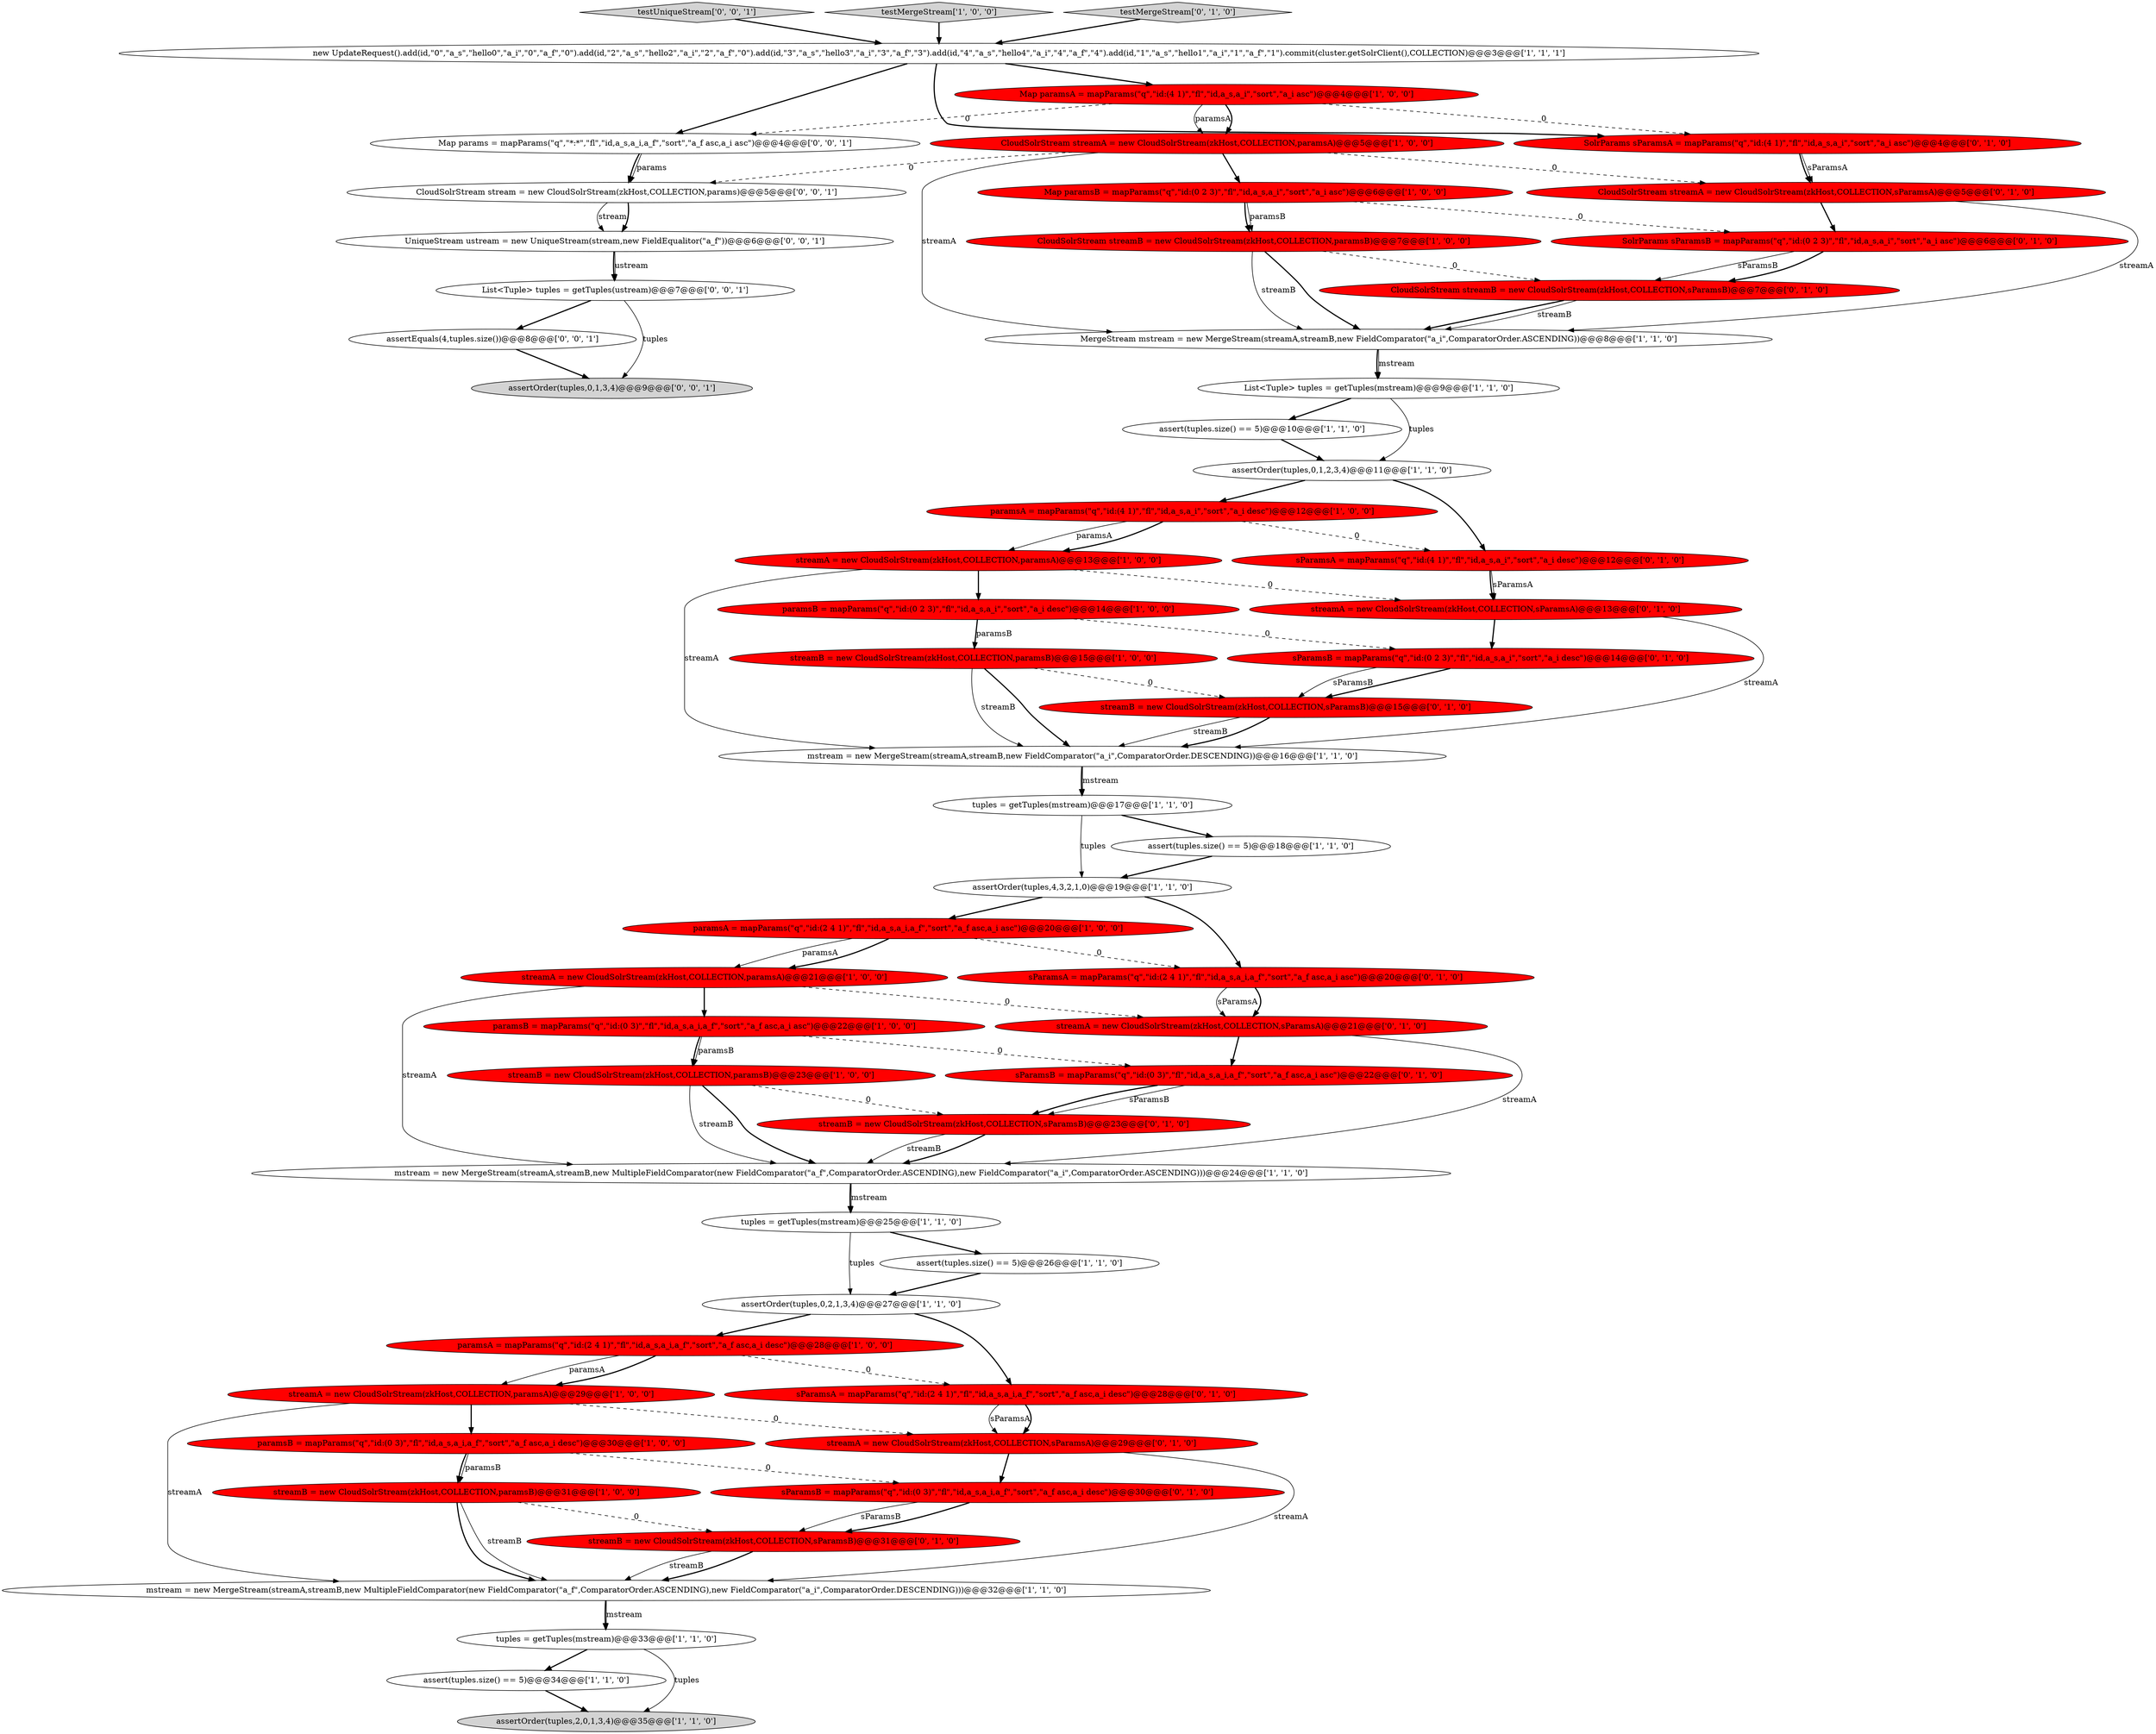 digraph {
37 [style = filled, label = "streamA = new CloudSolrStream(zkHost,COLLECTION,sParamsA)@@@29@@@['0', '1', '0']", fillcolor = red, shape = ellipse image = "AAA1AAABBB2BBB"];
13 [style = filled, label = "streamB = new CloudSolrStream(zkHost,COLLECTION,paramsB)@@@15@@@['1', '0', '0']", fillcolor = red, shape = ellipse image = "AAA1AAABBB1BBB"];
26 [style = filled, label = "Map paramsB = mapParams(\"q\",\"id:(0 2 3)\",\"fl\",\"id,a_s,a_i\",\"sort\",\"a_i asc\")@@@6@@@['1', '0', '0']", fillcolor = red, shape = ellipse image = "AAA1AAABBB1BBB"];
2 [style = filled, label = "streamA = new CloudSolrStream(zkHost,COLLECTION,paramsA)@@@13@@@['1', '0', '0']", fillcolor = red, shape = ellipse image = "AAA1AAABBB1BBB"];
19 [style = filled, label = "tuples = getTuples(mstream)@@@25@@@['1', '1', '0']", fillcolor = white, shape = ellipse image = "AAA0AAABBB1BBB"];
28 [style = filled, label = "paramsB = mapParams(\"q\",\"id:(0 2 3)\",\"fl\",\"id,a_s,a_i\",\"sort\",\"a_i desc\")@@@14@@@['1', '0', '0']", fillcolor = red, shape = ellipse image = "AAA1AAABBB1BBB"];
6 [style = filled, label = "List<Tuple> tuples = getTuples(mstream)@@@9@@@['1', '1', '0']", fillcolor = white, shape = ellipse image = "AAA0AAABBB1BBB"];
48 [style = filled, label = "streamA = new CloudSolrStream(zkHost,COLLECTION,sParamsA)@@@21@@@['0', '1', '0']", fillcolor = red, shape = ellipse image = "AAA1AAABBB2BBB"];
45 [style = filled, label = "sParamsA = mapParams(\"q\",\"id:(2 4 1)\",\"fl\",\"id,a_s,a_i,a_f\",\"sort\",\"a_f asc,a_i desc\")@@@28@@@['0', '1', '0']", fillcolor = red, shape = ellipse image = "AAA1AAABBB2BBB"];
18 [style = filled, label = "assert(tuples.size() == 5)@@@34@@@['1', '1', '0']", fillcolor = white, shape = ellipse image = "AAA0AAABBB1BBB"];
51 [style = filled, label = "testUniqueStream['0', '0', '1']", fillcolor = lightgray, shape = diamond image = "AAA0AAABBB3BBB"];
52 [style = filled, label = "assertEquals(4,tuples.size())@@@8@@@['0', '0', '1']", fillcolor = white, shape = ellipse image = "AAA0AAABBB3BBB"];
35 [style = filled, label = "streamB = new CloudSolrStream(zkHost,COLLECTION,sParamsB)@@@15@@@['0', '1', '0']", fillcolor = red, shape = ellipse image = "AAA1AAABBB2BBB"];
7 [style = filled, label = "assertOrder(tuples,4,3,2,1,0)@@@19@@@['1', '1', '0']", fillcolor = white, shape = ellipse image = "AAA0AAABBB1BBB"];
38 [style = filled, label = "CloudSolrStream streamB = new CloudSolrStream(zkHost,COLLECTION,sParamsB)@@@7@@@['0', '1', '0']", fillcolor = red, shape = ellipse image = "AAA1AAABBB2BBB"];
1 [style = filled, label = "streamB = new CloudSolrStream(zkHost,COLLECTION,paramsB)@@@23@@@['1', '0', '0']", fillcolor = red, shape = ellipse image = "AAA1AAABBB1BBB"];
9 [style = filled, label = "testMergeStream['1', '0', '0']", fillcolor = lightgray, shape = diamond image = "AAA0AAABBB1BBB"];
39 [style = filled, label = "sParamsB = mapParams(\"q\",\"id:(0 3)\",\"fl\",\"id,a_s,a_i,a_f\",\"sort\",\"a_f asc,a_i asc\")@@@22@@@['0', '1', '0']", fillcolor = red, shape = ellipse image = "AAA1AAABBB2BBB"];
54 [style = filled, label = "Map params = mapParams(\"q\",\"*:*\",\"fl\",\"id,a_s,a_i,a_f\",\"sort\",\"a_f asc,a_i asc\")@@@4@@@['0', '0', '1']", fillcolor = white, shape = ellipse image = "AAA0AAABBB3BBB"];
57 [style = filled, label = "CloudSolrStream stream = new CloudSolrStream(zkHost,COLLECTION,params)@@@5@@@['0', '0', '1']", fillcolor = white, shape = ellipse image = "AAA0AAABBB3BBB"];
16 [style = filled, label = "assertOrder(tuples,2,0,1,3,4)@@@35@@@['1', '1', '0']", fillcolor = lightgray, shape = ellipse image = "AAA0AAABBB1BBB"];
47 [style = filled, label = "testMergeStream['0', '1', '0']", fillcolor = lightgray, shape = diamond image = "AAA0AAABBB2BBB"];
3 [style = filled, label = "paramsA = mapParams(\"q\",\"id:(2 4 1)\",\"fl\",\"id,a_s,a_i,a_f\",\"sort\",\"a_f asc,a_i desc\")@@@28@@@['1', '0', '0']", fillcolor = red, shape = ellipse image = "AAA1AAABBB1BBB"];
33 [style = filled, label = "CloudSolrStream streamA = new CloudSolrStream(zkHost,COLLECTION,paramsA)@@@5@@@['1', '0', '0']", fillcolor = red, shape = ellipse image = "AAA1AAABBB1BBB"];
30 [style = filled, label = "MergeStream mstream = new MergeStream(streamA,streamB,new FieldComparator(\"a_i\",ComparatorOrder.ASCENDING))@@@8@@@['1', '1', '0']", fillcolor = white, shape = ellipse image = "AAA0AAABBB1BBB"];
12 [style = filled, label = "streamA = new CloudSolrStream(zkHost,COLLECTION,paramsA)@@@21@@@['1', '0', '0']", fillcolor = red, shape = ellipse image = "AAA1AAABBB1BBB"];
8 [style = filled, label = "assertOrder(tuples,0,2,1,3,4)@@@27@@@['1', '1', '0']", fillcolor = white, shape = ellipse image = "AAA0AAABBB1BBB"];
23 [style = filled, label = "paramsB = mapParams(\"q\",\"id:(0 3)\",\"fl\",\"id,a_s,a_i,a_f\",\"sort\",\"a_f asc,a_i desc\")@@@30@@@['1', '0', '0']", fillcolor = red, shape = ellipse image = "AAA1AAABBB1BBB"];
27 [style = filled, label = "paramsA = mapParams(\"q\",\"id:(2 4 1)\",\"fl\",\"id,a_s,a_i,a_f\",\"sort\",\"a_f asc,a_i asc\")@@@20@@@['1', '0', '0']", fillcolor = red, shape = ellipse image = "AAA1AAABBB1BBB"];
25 [style = filled, label = "mstream = new MergeStream(streamA,streamB,new MultipleFieldComparator(new FieldComparator(\"a_f\",ComparatorOrder.ASCENDING),new FieldComparator(\"a_i\",ComparatorOrder.DESCENDING)))@@@32@@@['1', '1', '0']", fillcolor = white, shape = ellipse image = "AAA0AAABBB1BBB"];
17 [style = filled, label = "new UpdateRequest().add(id,\"0\",\"a_s\",\"hello0\",\"a_i\",\"0\",\"a_f\",\"0\").add(id,\"2\",\"a_s\",\"hello2\",\"a_i\",\"2\",\"a_f\",\"0\").add(id,\"3\",\"a_s\",\"hello3\",\"a_i\",\"3\",\"a_f\",\"3\").add(id,\"4\",\"a_s\",\"hello4\",\"a_i\",\"4\",\"a_f\",\"4\").add(id,\"1\",\"a_s\",\"hello1\",\"a_i\",\"1\",\"a_f\",\"1\").commit(cluster.getSolrClient(),COLLECTION)@@@3@@@['1', '1', '1']", fillcolor = white, shape = ellipse image = "AAA0AAABBB1BBB"];
14 [style = filled, label = "assert(tuples.size() == 5)@@@10@@@['1', '1', '0']", fillcolor = white, shape = ellipse image = "AAA0AAABBB1BBB"];
42 [style = filled, label = "streamB = new CloudSolrStream(zkHost,COLLECTION,sParamsB)@@@31@@@['0', '1', '0']", fillcolor = red, shape = ellipse image = "AAA1AAABBB2BBB"];
32 [style = filled, label = "mstream = new MergeStream(streamA,streamB,new FieldComparator(\"a_i\",ComparatorOrder.DESCENDING))@@@16@@@['1', '1', '0']", fillcolor = white, shape = ellipse image = "AAA0AAABBB1BBB"];
22 [style = filled, label = "tuples = getTuples(mstream)@@@33@@@['1', '1', '0']", fillcolor = white, shape = ellipse image = "AAA0AAABBB1BBB"];
40 [style = filled, label = "streamB = new CloudSolrStream(zkHost,COLLECTION,sParamsB)@@@23@@@['0', '1', '0']", fillcolor = red, shape = ellipse image = "AAA1AAABBB2BBB"];
50 [style = filled, label = "CloudSolrStream streamA = new CloudSolrStream(zkHost,COLLECTION,sParamsA)@@@5@@@['0', '1', '0']", fillcolor = red, shape = ellipse image = "AAA1AAABBB2BBB"];
31 [style = filled, label = "paramsA = mapParams(\"q\",\"id:(4 1)\",\"fl\",\"id,a_s,a_i\",\"sort\",\"a_i desc\")@@@12@@@['1', '0', '0']", fillcolor = red, shape = ellipse image = "AAA1AAABBB1BBB"];
55 [style = filled, label = "assertOrder(tuples,0,1,3,4)@@@9@@@['0', '0', '1']", fillcolor = lightgray, shape = ellipse image = "AAA0AAABBB3BBB"];
36 [style = filled, label = "SolrParams sParamsB = mapParams(\"q\",\"id:(0 2 3)\",\"fl\",\"id,a_s,a_i\",\"sort\",\"a_i asc\")@@@6@@@['0', '1', '0']", fillcolor = red, shape = ellipse image = "AAA1AAABBB2BBB"];
46 [style = filled, label = "sParamsB = mapParams(\"q\",\"id:(0 3)\",\"fl\",\"id,a_s,a_i,a_f\",\"sort\",\"a_f asc,a_i desc\")@@@30@@@['0', '1', '0']", fillcolor = red, shape = ellipse image = "AAA1AAABBB2BBB"];
43 [style = filled, label = "SolrParams sParamsA = mapParams(\"q\",\"id:(4 1)\",\"fl\",\"id,a_s,a_i\",\"sort\",\"a_i asc\")@@@4@@@['0', '1', '0']", fillcolor = red, shape = ellipse image = "AAA1AAABBB2BBB"];
10 [style = filled, label = "assertOrder(tuples,0,1,2,3,4)@@@11@@@['1', '1', '0']", fillcolor = white, shape = ellipse image = "AAA0AAABBB1BBB"];
24 [style = filled, label = "mstream = new MergeStream(streamA,streamB,new MultipleFieldComparator(new FieldComparator(\"a_f\",ComparatorOrder.ASCENDING),new FieldComparator(\"a_i\",ComparatorOrder.ASCENDING)))@@@24@@@['1', '1', '0']", fillcolor = white, shape = ellipse image = "AAA0AAABBB1BBB"];
20 [style = filled, label = "paramsB = mapParams(\"q\",\"id:(0 3)\",\"fl\",\"id,a_s,a_i,a_f\",\"sort\",\"a_f asc,a_i asc\")@@@22@@@['1', '0', '0']", fillcolor = red, shape = ellipse image = "AAA1AAABBB1BBB"];
34 [style = filled, label = "sParamsB = mapParams(\"q\",\"id:(0 2 3)\",\"fl\",\"id,a_s,a_i\",\"sort\",\"a_i desc\")@@@14@@@['0', '1', '0']", fillcolor = red, shape = ellipse image = "AAA1AAABBB2BBB"];
15 [style = filled, label = "assert(tuples.size() == 5)@@@26@@@['1', '1', '0']", fillcolor = white, shape = ellipse image = "AAA0AAABBB1BBB"];
11 [style = filled, label = "CloudSolrStream streamB = new CloudSolrStream(zkHost,COLLECTION,paramsB)@@@7@@@['1', '0', '0']", fillcolor = red, shape = ellipse image = "AAA1AAABBB1BBB"];
44 [style = filled, label = "streamA = new CloudSolrStream(zkHost,COLLECTION,sParamsA)@@@13@@@['0', '1', '0']", fillcolor = red, shape = ellipse image = "AAA1AAABBB2BBB"];
49 [style = filled, label = "sParamsA = mapParams(\"q\",\"id:(2 4 1)\",\"fl\",\"id,a_s,a_i,a_f\",\"sort\",\"a_f asc,a_i asc\")@@@20@@@['0', '1', '0']", fillcolor = red, shape = ellipse image = "AAA1AAABBB2BBB"];
5 [style = filled, label = "assert(tuples.size() == 5)@@@18@@@['1', '1', '0']", fillcolor = white, shape = ellipse image = "AAA0AAABBB1BBB"];
56 [style = filled, label = "UniqueStream ustream = new UniqueStream(stream,new FieldEqualitor(\"a_f\"))@@@6@@@['0', '0', '1']", fillcolor = white, shape = ellipse image = "AAA0AAABBB3BBB"];
53 [style = filled, label = "List<Tuple> tuples = getTuples(ustream)@@@7@@@['0', '0', '1']", fillcolor = white, shape = ellipse image = "AAA0AAABBB3BBB"];
29 [style = filled, label = "streamB = new CloudSolrStream(zkHost,COLLECTION,paramsB)@@@31@@@['1', '0', '0']", fillcolor = red, shape = ellipse image = "AAA1AAABBB1BBB"];
41 [style = filled, label = "sParamsA = mapParams(\"q\",\"id:(4 1)\",\"fl\",\"id,a_s,a_i\",\"sort\",\"a_i desc\")@@@12@@@['0', '1', '0']", fillcolor = red, shape = ellipse image = "AAA1AAABBB2BBB"];
4 [style = filled, label = "streamA = new CloudSolrStream(zkHost,COLLECTION,paramsA)@@@29@@@['1', '0', '0']", fillcolor = red, shape = ellipse image = "AAA1AAABBB1BBB"];
0 [style = filled, label = "tuples = getTuples(mstream)@@@17@@@['1', '1', '0']", fillcolor = white, shape = ellipse image = "AAA0AAABBB1BBB"];
21 [style = filled, label = "Map paramsA = mapParams(\"q\",\"id:(4 1)\",\"fl\",\"id,a_s,a_i\",\"sort\",\"a_i asc\")@@@4@@@['1', '0', '0']", fillcolor = red, shape = ellipse image = "AAA1AAABBB1BBB"];
17->54 [style = bold, label=""];
25->22 [style = bold, label=""];
54->57 [style = bold, label=""];
32->0 [style = bold, label=""];
28->34 [style = dashed, label="0"];
49->48 [style = bold, label=""];
33->50 [style = dashed, label="0"];
31->41 [style = dashed, label="0"];
11->30 [style = solid, label="streamB"];
52->55 [style = bold, label=""];
30->6 [style = bold, label=""];
10->41 [style = bold, label=""];
7->49 [style = bold, label=""];
13->32 [style = solid, label="streamB"];
3->4 [style = bold, label=""];
26->11 [style = bold, label=""];
48->39 [style = bold, label=""];
1->40 [style = dashed, label="0"];
23->29 [style = bold, label=""];
38->30 [style = bold, label=""];
40->24 [style = solid, label="streamB"];
51->17 [style = bold, label=""];
49->48 [style = solid, label="sParamsA"];
40->24 [style = bold, label=""];
39->40 [style = solid, label="sParamsB"];
56->53 [style = solid, label="ustream"];
20->39 [style = dashed, label="0"];
19->15 [style = bold, label=""];
56->53 [style = bold, label=""];
17->21 [style = bold, label=""];
2->28 [style = bold, label=""];
46->42 [style = bold, label=""];
13->32 [style = bold, label=""];
24->19 [style = bold, label=""];
1->24 [style = solid, label="streamB"];
10->31 [style = bold, label=""];
27->12 [style = bold, label=""];
37->25 [style = solid, label="streamA"];
53->52 [style = bold, label=""];
14->10 [style = bold, label=""];
6->10 [style = solid, label="tuples"];
9->17 [style = bold, label=""];
31->2 [style = bold, label=""];
57->56 [style = solid, label="stream"];
29->25 [style = solid, label="streamB"];
3->4 [style = solid, label="paramsA"];
27->12 [style = solid, label="paramsA"];
22->18 [style = bold, label=""];
37->46 [style = bold, label=""];
44->34 [style = bold, label=""];
42->25 [style = solid, label="streamB"];
5->7 [style = bold, label=""];
35->32 [style = solid, label="streamB"];
54->57 [style = solid, label="params"];
34->35 [style = bold, label=""];
12->48 [style = dashed, label="0"];
11->30 [style = bold, label=""];
4->23 [style = bold, label=""];
21->54 [style = dashed, label="0"];
33->57 [style = dashed, label="0"];
13->35 [style = dashed, label="0"];
42->25 [style = bold, label=""];
19->8 [style = solid, label="tuples"];
8->3 [style = bold, label=""];
12->20 [style = bold, label=""];
32->0 [style = solid, label="mstream"];
35->32 [style = bold, label=""];
25->22 [style = solid, label="mstream"];
20->1 [style = bold, label=""];
34->35 [style = solid, label="sParamsB"];
29->42 [style = dashed, label="0"];
44->32 [style = solid, label="streamA"];
21->33 [style = solid, label="paramsA"];
33->26 [style = bold, label=""];
0->7 [style = solid, label="tuples"];
17->43 [style = bold, label=""];
24->19 [style = solid, label="mstream"];
38->30 [style = solid, label="streamB"];
48->24 [style = solid, label="streamA"];
23->46 [style = dashed, label="0"];
53->55 [style = solid, label="tuples"];
39->40 [style = bold, label=""];
8->45 [style = bold, label=""];
41->44 [style = solid, label="sParamsA"];
3->45 [style = dashed, label="0"];
31->2 [style = solid, label="paramsA"];
4->37 [style = dashed, label="0"];
15->8 [style = bold, label=""];
0->5 [style = bold, label=""];
18->16 [style = bold, label=""];
45->37 [style = solid, label="sParamsA"];
46->42 [style = solid, label="sParamsB"];
21->43 [style = dashed, label="0"];
30->6 [style = solid, label="mstream"];
43->50 [style = bold, label=""];
23->29 [style = solid, label="paramsB"];
27->49 [style = dashed, label="0"];
21->33 [style = bold, label=""];
43->50 [style = solid, label="sParamsA"];
29->25 [style = bold, label=""];
20->1 [style = solid, label="paramsB"];
28->13 [style = bold, label=""];
33->30 [style = solid, label="streamA"];
50->30 [style = solid, label="streamA"];
2->32 [style = solid, label="streamA"];
28->13 [style = solid, label="paramsB"];
6->14 [style = bold, label=""];
57->56 [style = bold, label=""];
26->11 [style = solid, label="paramsB"];
11->38 [style = dashed, label="0"];
1->24 [style = bold, label=""];
50->36 [style = bold, label=""];
4->25 [style = solid, label="streamA"];
7->27 [style = bold, label=""];
36->38 [style = solid, label="sParamsB"];
26->36 [style = dashed, label="0"];
45->37 [style = bold, label=""];
36->38 [style = bold, label=""];
47->17 [style = bold, label=""];
12->24 [style = solid, label="streamA"];
22->16 [style = solid, label="tuples"];
41->44 [style = bold, label=""];
2->44 [style = dashed, label="0"];
}
